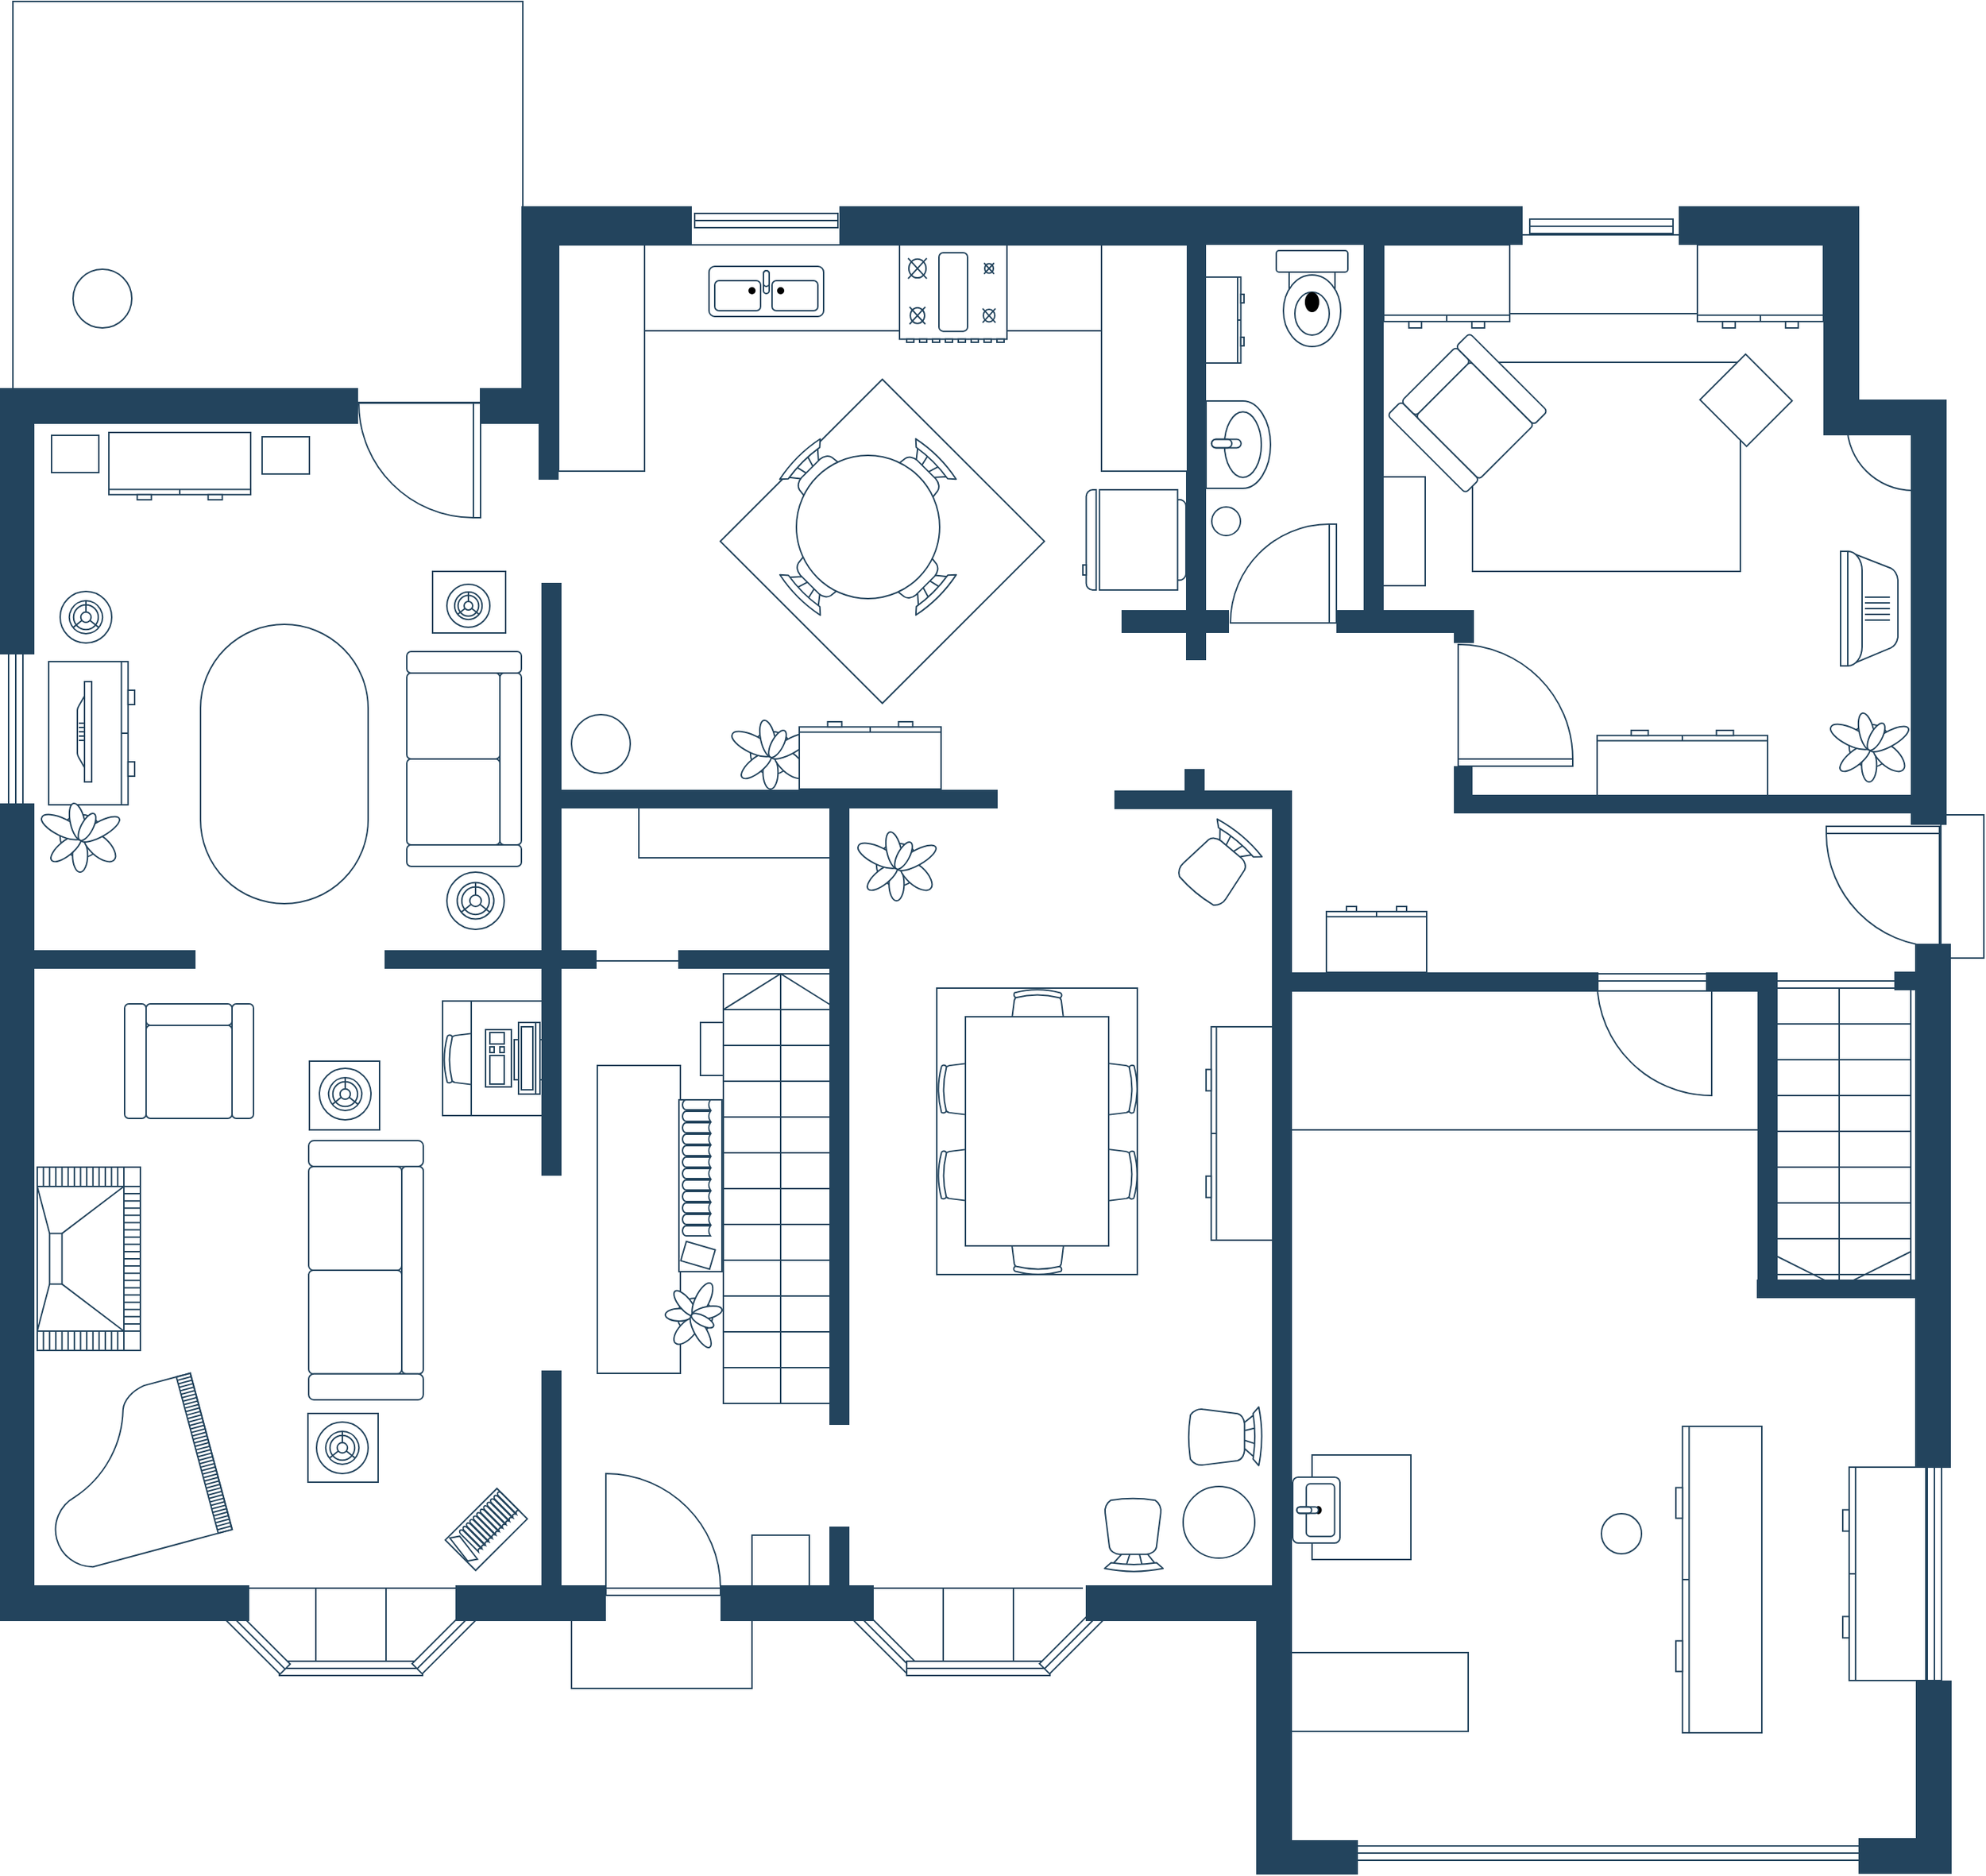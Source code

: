 <mxfile version="13.7.4" type="github"><diagram id="4b6c3ad1-72ac-0e3f-141b-1af39c93f1ec" name="Page-1"><mxGraphModel dx="796" dy="455" grid="1" gridSize="10" guides="1" tooltips="1" connect="1" arrows="1" fold="1" page="1" pageScale="1" pageWidth="4681" pageHeight="3300" background="#ffffff" math="0" shadow="0"><root><mxCell id="0"/><mxCell id="1" parent="0"/><mxCell id="2" value="" style="whiteSpace=wrap;html=1;strokeColor=#23445D;" parent="1" vertex="1"><mxGeometry x="625" y="598" width="139" height="35" as="geometry"/></mxCell><mxCell id="3" value="" style="whiteSpace=wrap;html=1;strokeColor=#23445D;" parent="1" vertex="1"><mxGeometry x="1144" y="367" width="30" height="76" as="geometry"/></mxCell><mxCell id="4" value="" style="verticalLabelPosition=bottom;html=1;verticalAlign=top;align=center;strokeWidth=1;shape=mxgraph.floorplan.window;fillColor=#ffffff;rotation=-90;strokeColor=#23445D;" parent="1" vertex="1"><mxGeometry x="136" y="538" width="108" height="10" as="geometry"/></mxCell><mxCell id="5" value="" style="whiteSpace=wrap;html=1;strokeColor=#23445D;" parent="1" vertex="1"><mxGeometry x="1224" y="198" width="150" height="55" as="geometry"/></mxCell><mxCell id="6" value="" style="whiteSpace=wrap;html=1;strokeColor=#23445D;" parent="1" vertex="1"><mxGeometry x="1207" y="287" width="187" height="146" as="geometry"/></mxCell><mxCell id="7" value="" style="whiteSpace=wrap;html=1;strokeColor=#23445D;" parent="1" vertex="1"><mxGeometry x="596" y="778" width="58" height="215" as="geometry"/></mxCell><mxCell id="8" value="" style="whiteSpace=wrap;html=1;strokeColor=#23445D;" parent="1" vertex="1"><mxGeometry x="564" y="205" width="450" height="60" as="geometry"/></mxCell><mxCell id="9" value="" style="whiteSpace=wrap;html=1;strokeColor=#23445D;" parent="1" vertex="1"><mxGeometry x="1534" y="603" width="30" height="100" as="geometry"/></mxCell><mxCell id="10" value="" style="whiteSpace=wrap;html=1;strokeColor=#23445D;" parent="1" vertex="1"><mxGeometry x="188" y="35" width="356" height="280" as="geometry"/></mxCell><mxCell id="11" value="" style="whiteSpace=wrap;html=1;strokeColor=#23445D;" parent="1" vertex="1"><mxGeometry x="578" y="1148" width="126" height="65" as="geometry"/></mxCell><mxCell id="12" value="" style="verticalLabelPosition=bottom;html=1;verticalAlign=top;align=center;strokeWidth=1;shape=mxgraph.floorplan.doorLeft;rotation=90;strokeColor=#23445D;" parent="1" vertex="1"><mxGeometry x="1472" y="329" width="46" height="49" as="geometry"/></mxCell><mxCell id="13" value="" style="whiteSpace=wrap;html=1;strokeColor=#23445D;" parent="1" vertex="1"><mxGeometry x="1074" y="1188" width="130" height="55" as="geometry"/></mxCell><mxCell id="14" value="" style="whiteSpace=wrap;html=1;strokeColor=#23445D;" parent="1" vertex="1"><mxGeometry x="1095" y="1050" width="69" height="73" as="geometry"/></mxCell><mxCell id="15" value="" style="whiteSpace=wrap;html=1;strokeColor=#23445D;" parent="1" vertex="1"><mxGeometry x="1078" y="726" width="336" height="97" as="geometry"/></mxCell><mxCell id="16" value="" style="whiteSpace=wrap;html=1;strokeColor=#23445D;" parent="1" vertex="1"><mxGeometry x="394" y="1021" width="49" height="48" as="geometry"/></mxCell><mxCell id="17" value="" style="whiteSpace=wrap;html=1;strokeColor=#23445D;" parent="1" vertex="1"><mxGeometry x="395" y="775" width="49" height="48" as="geometry"/></mxCell><mxCell id="18" value="" style="whiteSpace=wrap;html=1;strokeColor=#23445D;" parent="1" vertex="1"><mxGeometry x="481" y="433" width="51" height="43" as="geometry"/></mxCell><mxCell id="19" value="" style="verticalLabelPosition=bottom;html=1;verticalAlign=top;align=center;strokeWidth=1;shape=mxgraph.floorplan.plant;strokeColor=#23445D;" parent="1" vertex="1"><mxGeometry x="692" y="534" width="47" height="51" as="geometry"/></mxCell><mxCell id="20" value="" style="verticalLabelPosition=bottom;html=1;verticalAlign=top;align=center;strokeWidth=1;shape=mxgraph.floorplan.dresser;rotation=90;strokeColor=#23445D;" parent="1" vertex="1"><mxGeometry x="1420" y="1104" width="149" height="58" as="geometry"/></mxCell><mxCell id="21" value="" style="verticalLabelPosition=bottom;html=1;verticalAlign=top;align=center;strokeWidth=1;shape=mxgraph.floorplan.dresser;rotation=-180;strokeColor=#23445D;" parent="1" vertex="1"><mxGeometry x="1105" y="667" width="70" height="46" as="geometry"/></mxCell><mxCell id="22" value="" style="verticalLabelPosition=bottom;html=1;verticalAlign=top;align=center;strokeWidth=1;shape=mxgraph.floorplan.dresser;rotation=-90;strokeColor=#23445D;" parent="1" vertex="1"><mxGeometry x="193" y="516" width="100" height="60" as="geometry"/></mxCell><mxCell id="23" value="" style="verticalLabelPosition=bottom;html=1;verticalAlign=top;align=center;strokeWidth=1;shape=mxgraph.floorplan.window;fillColor=#ffffff;strokeColor=#23445D;" parent="1" vertex="1"><mxGeometry x="664" y="183" width="100" height="10" as="geometry"/></mxCell><mxCell id="24" value="" style="verticalLabelPosition=bottom;html=1;verticalAlign=top;align=center;strokeWidth=1;shape=mxgraph.floorplan.couch;rotation=90;strokeColor=#23445D;" parent="1" vertex="1"><mxGeometry x="428" y="524" width="150" height="80" as="geometry"/></mxCell><mxCell id="25" value="" style="verticalLabelPosition=bottom;html=1;verticalAlign=top;align=center;strokeWidth=1;shape=mxgraph.floorplan.flat_tv;rotation=-90;strokeColor=#23445D;" parent="1" vertex="1"><mxGeometry x="203" y="540" width="70" height="10" as="geometry"/></mxCell><mxCell id="26" value="" style="verticalLabelPosition=bottom;html=1;verticalAlign=top;align=center;strokeWidth=1;shape=mxgraph.floorplan.window;fillColor=#ffffff;strokeColor=#23445D;" parent="1" vertex="1"><mxGeometry x="250" y="311" width="104" height="10" as="geometry"/></mxCell><mxCell id="27" value="" style="verticalLabelPosition=bottom;html=1;verticalAlign=top;align=center;strokeWidth=1;shape=mxgraph.floorplan.window;fillColor=#ffffff;strokeColor=#23445D;" parent="1" vertex="1"><mxGeometry x="1247" y="187" width="100" height="10" as="geometry"/></mxCell><mxCell id="28" value="" style="verticalLabelPosition=bottom;html=1;verticalAlign=top;align=center;strokeWidth=1;shape=mxgraph.floorplan.toilet;strokeColor=#23445D;" parent="1" vertex="1"><mxGeometry x="1070" y="209" width="50" height="67" as="geometry"/></mxCell><mxCell id="29" value="" style="verticalLabelPosition=bottom;html=1;verticalAlign=top;align=center;strokeWidth=1;shape=mxgraph.floorplan.sink_double;strokeColor=#23445D;" parent="1" vertex="1"><mxGeometry x="674" y="220" width="80" height="35" as="geometry"/></mxCell><mxCell id="30" value="" style="verticalLabelPosition=bottom;html=1;verticalAlign=top;align=center;strokeWidth=1;shape=mxgraph.floorplan.sink_1;rotation=-90;strokeColor=#23445D;" parent="1" vertex="1"><mxGeometry x="1013" y="322" width="61" height="45" as="geometry"/></mxCell><mxCell id="31" value="" style="verticalLabelPosition=bottom;html=1;verticalAlign=top;align=center;strokeWidth=1;shape=mxgraph.floorplan.dresser;rotation=-90;strokeColor=#23445D;" parent="1" vertex="1"><mxGeometry x="1003" y="243" width="60" height="29" as="geometry"/></mxCell><mxCell id="32" value="" style="group;rotation=90;container=1;strokeColor=#23445D;" parent="1" vertex="1" connectable="0"><mxGeometry x="803" y="754" width="200" height="140" as="geometry"><mxRectangle x="962" y="727" width="14" height="8" as="alternateBounds"/></mxGeometry></mxCell><mxCell id="33" value="" style="verticalLabelPosition=bottom;html=1;verticalAlign=top;align=center;strokeWidth=1;shape=mxgraph.floorplan.office_chair;fillColor=#ffffff;strokeColor=#23445D;shadow=0;rotation=90;" parent="32" vertex="1"><mxGeometry x="129" y="19" width="40" height="43" as="geometry"/></mxCell><mxCell id="34" value="" style="verticalLabelPosition=bottom;html=1;verticalAlign=top;align=center;strokeWidth=1;shape=mxgraph.floorplan.office_chair;fillColor=#ffffff;strokeColor=#23445D;shadow=0;direction=west;rotation=90;" parent="32" vertex="1"><mxGeometry x="32" y="19" width="40" height="43" as="geometry"/></mxCell><mxCell id="35" value="" style="verticalLabelPosition=bottom;html=1;verticalAlign=top;align=center;strokeWidth=1;shape=mxgraph.floorplan.office_chair;fillColor=#ffffff;strokeColor=#23445D;shadow=0;direction=north;rotation=90;" parent="32" vertex="1"><mxGeometry x="79" y="-28" width="43" height="40" as="geometry"/></mxCell><mxCell id="36" value="" style="verticalLabelPosition=bottom;html=1;verticalAlign=top;align=center;strokeWidth=1;shape=mxgraph.floorplan.office_chair;fillColor=#ffffff;strokeColor=#23445D;shadow=0;direction=south;rotation=90;" parent="32" vertex="1"><mxGeometry x="79" y="129" width="43" height="40" as="geometry"/></mxCell><mxCell id="37" value="" style="verticalLabelPosition=bottom;html=1;verticalAlign=top;align=center;strokeWidth=1;shape=mxgraph.floorplan.office_chair;fillColor=#ffffff;strokeColor=#23445D;shadow=0;rotation=90;" parent="32" vertex="1"><mxGeometry x="129" y="79" width="40" height="43" as="geometry"/></mxCell><mxCell id="38" value="" style="verticalLabelPosition=bottom;html=1;verticalAlign=top;align=center;strokeWidth=1;shape=mxgraph.floorplan.office_chair;fillColor=#ffffff;strokeColor=#23445D;shadow=0;direction=west;rotation=90;" parent="32" vertex="1"><mxGeometry x="32" y="79" width="40" height="43" as="geometry"/></mxCell><mxCell id="39" value="" style="shape=rect;fillColor=#ffffff;strokeColor=#23445D;shadow=0;rotation=90;" parent="32" vertex="1"><mxGeometry x="20" y="20" width="160" height="100" as="geometry"/></mxCell><mxCell id="40" value="" style="verticalLabelPosition=bottom;html=1;verticalAlign=top;align=center;strokeWidth=1;shape=mxgraph.floorplan.couch;rotation=90;strokeColor=#23445D;" parent="1" vertex="1"><mxGeometry x="344" y="881" width="181" height="80" as="geometry"/></mxCell><mxCell id="41" value="" style="verticalLabelPosition=bottom;html=1;verticalAlign=top;align=center;strokeWidth=1;shape=mxgraph.floorplan.sofa;strokeColor=#23445D;" parent="1" vertex="1"><mxGeometry x="266" y="735" width="90" height="80" as="geometry"/></mxCell><mxCell id="42" value="" style="verticalLabelPosition=bottom;html=1;verticalAlign=top;align=center;strokeWidth=1;shape=mxgraph.floorplan.fireplace;rotation=90;strokeColor=#23445D;" parent="1" vertex="1"><mxGeometry x="177" y="877" width="128" height="72" as="geometry"/></mxCell><mxCell id="43" value="" style="verticalLabelPosition=bottom;html=1;verticalAlign=top;align=center;strokeWidth=1;shape=mxgraph.floorplan.piano;rotation=-105;strokeColor=#23445D;" parent="1" vertex="1"><mxGeometry x="212" y="1003" width="113" height="120" as="geometry"/></mxCell><mxCell id="44" value="" style="verticalLabelPosition=bottom;html=1;verticalAlign=top;align=center;strokeWidth=1;shape=mxgraph.floorplan.stairs;direction=south;rotation=-180;strokeColor=#23445D;" parent="1" vertex="1"><mxGeometry x="684" y="714" width="80" height="300" as="geometry"/></mxCell><mxCell id="45" value="" style="group;rotation=45;strokeColor=#23445D;" parent="1" vertex="1" connectable="0"><mxGeometry x="715" y="332" width="160" height="160" as="geometry"/></mxCell><mxCell id="46" value="" style="verticalLabelPosition=bottom;html=1;verticalAlign=top;align=center;strokeWidth=1;shape=mxgraph.floorplan.chair;fillColor=#ffffff;strokeColor=#23445D;shadow=0;rotation=45;" parent="45" vertex="1"><mxGeometry x="81" y="13" width="40" height="52" as="geometry"/></mxCell><mxCell id="47" value="" style="verticalLabelPosition=bottom;html=1;verticalAlign=top;align=center;strokeWidth=1;shape=mxgraph.floorplan.chair;fillColor=#ffffff;strokeColor=#23445D;shadow=0;direction=west;rotation=45;" parent="45" vertex="1"><mxGeometry x="19" y="75" width="40" height="52" as="geometry"/></mxCell><mxCell id="48" value="" style="verticalLabelPosition=bottom;html=1;verticalAlign=top;align=center;strokeWidth=1;shape=mxgraph.floorplan.chair;fillColor=#ffffff;strokeColor=#23445D;shadow=0;direction=north;rotation=45;" parent="45" vertex="1"><mxGeometry x="13" y="19" width="52" height="40" as="geometry"/></mxCell><mxCell id="49" value="" style="verticalLabelPosition=bottom;html=1;verticalAlign=top;align=center;strokeWidth=1;shape=mxgraph.floorplan.chair;fillColor=#ffffff;strokeColor=#23445D;shadow=0;direction=south;rotation=45;" parent="45" vertex="1"><mxGeometry x="75" y="81" width="52" height="40" as="geometry"/></mxCell><mxCell id="50" value="" style="shape=ellipse;fillColor=#ffffff;strokeColor=#23445D;shadow=0;rotation=45;" parent="45" vertex="1"><mxGeometry x="20" y="20" width="100" height="100" as="geometry"/></mxCell><mxCell id="51" value="" style="verticalLabelPosition=bottom;html=1;verticalAlign=top;align=center;strokeWidth=1;shape=mxgraph.floorplan.range_2;strokeColor=#23445D;" parent="1" vertex="1"><mxGeometry x="807" y="205" width="75" height="68" as="geometry"/></mxCell><mxCell id="52" value="" style="verticalLabelPosition=bottom;html=1;verticalAlign=top;align=center;strokeWidth=1;shape=mxgraph.floorplan.refrigerator;rotation=90;strokeColor=#23445D;" parent="1" vertex="1"><mxGeometry x="936" y="375" width="70" height="72" as="geometry"/></mxCell><mxCell id="53" value="" style="verticalLabelPosition=bottom;html=1;verticalAlign=top;align=center;strokeWidth=1;shape=mxgraph.floorplan.sofa;rotation=-45;strokeColor=#23445D;" parent="1" vertex="1"><mxGeometry x="1163" y="284" width="81" height="77" as="geometry"/></mxCell><mxCell id="54" value="" style="verticalLabelPosition=bottom;html=1;verticalAlign=top;align=center;strokeWidth=15;shape=mxgraph.floorplan.wallCorner;fillColor=#000000;rotation=90;strokeColor=#23445D;" parent="1" vertex="1"><mxGeometry x="1354" y="426" width="282" height="71" as="geometry"/></mxCell><mxCell id="55" value="" style="verticalLabelPosition=bottom;html=1;verticalAlign=top;align=center;strokeWidth=1;shape=mxgraph.floorplan.doorRight;rotation=180;strokeColor=#23445D;" parent="1" vertex="1"><mxGeometry x="602" y="1063" width="80" height="85" as="geometry"/></mxCell><mxCell id="56" value="" style="verticalLabelPosition=bottom;html=1;verticalAlign=top;align=center;strokeWidth=1;shape=mxgraph.floorplan.floor_lamp;strokeColor=#23445D;" parent="1" vertex="1"><mxGeometry x="491" y="442" width="30" height="30" as="geometry"/></mxCell><mxCell id="57" value="" style="verticalLabelPosition=bottom;html=1;verticalAlign=top;align=center;strokeWidth=1;shape=mxgraph.floorplan.floor_lamp;strokeColor=#23445D;" parent="1" vertex="1"><mxGeometry x="491" y="643" width="40" height="40" as="geometry"/></mxCell><mxCell id="58" value="" style="verticalLabelPosition=bottom;html=1;verticalAlign=top;align=center;strokeWidth=1;shape=mxgraph.floorplan.floor_lamp;strokeColor=#23445D;" parent="1" vertex="1"><mxGeometry x="221" y="447" width="36" height="36" as="geometry"/></mxCell><mxCell id="59" value="" style="verticalLabelPosition=bottom;html=1;verticalAlign=top;align=center;strokeWidth=1;shape=mxgraph.floorplan.chair;rotation=40;strokeColor=#23445D;" parent="1" vertex="1"><mxGeometry x="1009" y="611" width="41" height="52" as="geometry"/></mxCell><mxCell id="60" value="" style="verticalLabelPosition=bottom;html=1;verticalAlign=top;align=center;strokeWidth=1;shape=mxgraph.floorplan.chair;rotation=90;strokeColor=#23445D;" parent="1" vertex="1"><mxGeometry x="1014" y="1011" width="41" height="52" as="geometry"/></mxCell><mxCell id="61" value="" style="verticalLabelPosition=bottom;html=1;verticalAlign=top;align=center;strokeWidth=1;shape=mxgraph.floorplan.chair;rotation=180;strokeColor=#23445D;" parent="1" vertex="1"><mxGeometry x="950" y="1080" width="41" height="52" as="geometry"/></mxCell><mxCell id="62" value="" style="verticalLabelPosition=bottom;html=1;verticalAlign=top;align=center;strokeWidth=1;shape=mxgraph.floorplan.floor_lamp;strokeColor=#23445D;" parent="1" vertex="1"><mxGeometry x="402" y="780" width="36" height="36" as="geometry"/></mxCell><mxCell id="63" value="" style="verticalLabelPosition=bottom;html=1;verticalAlign=top;align=center;strokeWidth=1;shape=mxgraph.floorplan.floor_lamp;strokeColor=#23445D;" parent="1" vertex="1"><mxGeometry x="400" y="1027" width="36" height="36" as="geometry"/></mxCell><mxCell id="64" value="" style="group;rotation=-90;strokeColor=#23445D;" parent="1" vertex="1" connectable="0"><mxGeometry x="483" y="738" width="80" height="70" as="geometry"/></mxCell><mxCell id="65" value="" style="verticalLabelPosition=bottom;html=1;verticalAlign=top;align=center;strokeWidth=1;shape=mxgraph.floorplan.office_chair;fillColor=#ffffff;strokeColor=#23445D;shadow=0;rotation=-90;" parent="64" vertex="1"><mxGeometry x="7" y="14" width="40" height="43" as="geometry"/></mxCell><mxCell id="66" value="" style="shape=rect;fillColor=#ffffff;strokeColor=#23445D;shadow=0;rotation=-90;" parent="64" vertex="1"><mxGeometry x="10" y="10" width="80" height="50" as="geometry"/></mxCell><mxCell id="67" value="" style="verticalLabelPosition=bottom;html=1;verticalAlign=top;align=center;strokeWidth=1;shape=mxgraph.floorplan.workstation;fillColor=#ffffff;strokeColor=#23445D;shadow=0;flipV=1;rotation=-90;" parent="64" vertex="1"><mxGeometry x="30" y="15" width="50" height="40" as="geometry"/></mxCell><mxCell id="68" value="" style="verticalLabelPosition=bottom;html=1;verticalAlign=top;align=center;strokeWidth=1;shape=mxgraph.floorplan.bookcase;rotation=90;strokeColor=#23445D;" parent="1" vertex="1"><mxGeometry x="608" y="847" width="120" height="30" as="geometry"/></mxCell><mxCell id="69" value="" style="verticalLabelPosition=bottom;html=1;verticalAlign=top;align=center;strokeWidth=1;shape=mxgraph.floorplan.stairs;direction=south;strokeColor=#23445D;" parent="1" vertex="1"><mxGeometry x="1413" y="724" width="100" height="209" as="geometry"/></mxCell><mxCell id="70" value="" style="verticalLabelPosition=bottom;html=1;verticalAlign=top;align=center;strokeWidth=1;shape=mxgraph.floorplan.doorRight;strokeColor=#23445D;" parent="1" vertex="1"><mxGeometry x="1294" y="714" width="80" height="85" as="geometry"/></mxCell><mxCell id="71" value="" style="verticalLabelPosition=bottom;html=1;verticalAlign=top;align=center;strokeWidth=1;shape=mxgraph.floorplan.doorRight;rotation=180;strokeColor=#23445D;" parent="1" vertex="1"><mxGeometry x="1197" y="484" width="80" height="85" as="geometry"/></mxCell><mxCell id="72" value="" style="verticalLabelPosition=bottom;html=1;verticalAlign=top;align=center;strokeWidth=1;shape=mxgraph.floorplan.crt_tv;rotation=90;strokeColor=#23445D;" parent="1" vertex="1"><mxGeometry x="1444" y="439" width="80" height="40" as="geometry"/></mxCell><mxCell id="73" value="" style="verticalLabelPosition=bottom;html=1;verticalAlign=top;align=center;strokeWidth=1;shape=mxgraph.floorplan.bookcase;rotation=135;strokeColor=#23445D;" parent="1" vertex="1"><mxGeometry x="493" y="1087" width="51" height="30" as="geometry"/></mxCell><mxCell id="74" value="" style="verticalLabelPosition=bottom;html=1;verticalAlign=top;align=center;strokeWidth=1;shape=mxgraph.floorplan.dresser;strokeColor=#23445D;" parent="1" vertex="1"><mxGeometry x="255" y="336" width="99" height="47" as="geometry"/></mxCell><mxCell id="75" value="" style="verticalLabelPosition=bottom;html=1;verticalAlign=top;align=center;strokeWidth=1;shape=mxgraph.floorplan.dresser;rotation=-180;strokeColor=#23445D;" parent="1" vertex="1"><mxGeometry x="737" y="538" width="99" height="47" as="geometry"/></mxCell><mxCell id="76" value="" style="verticalLabelPosition=bottom;html=1;verticalAlign=top;align=center;strokeWidth=1;shape=mxgraph.floorplan.dresser;rotation=90;strokeColor=#23445D;" parent="1" vertex="1"><mxGeometry x="970" y="802" width="149" height="47" as="geometry"/></mxCell><mxCell id="77" value="" style="verticalLabelPosition=bottom;html=1;verticalAlign=top;align=center;strokeWidth=1;shape=mxgraph.floorplan.dresser;rotation=-180;strokeColor=#23445D;" parent="1" vertex="1"><mxGeometry x="1294" y="544" width="119" height="47" as="geometry"/></mxCell><mxCell id="78" value="" style="verticalLabelPosition=bottom;html=1;verticalAlign=top;align=center;strokeWidth=1;shape=mxgraph.floorplan.plant;strokeColor=#23445D;" parent="1" vertex="1"><mxGeometry x="210" y="592" width="47" height="51" as="geometry"/></mxCell><mxCell id="79" value="" style="verticalLabelPosition=bottom;html=1;verticalAlign=top;align=center;strokeWidth=1;shape=mxgraph.floorplan.plant;strokeColor=#23445D;" parent="1" vertex="1"><mxGeometry x="1459" y="529" width="47" height="51" as="geometry"/></mxCell><mxCell id="80" value="" style="verticalLabelPosition=bottom;html=1;verticalAlign=top;align=center;strokeWidth=1;shape=mxgraph.floorplan.plant;strokeColor=#23445D;" parent="1" vertex="1"><mxGeometry x="780" y="612" width="47" height="51" as="geometry"/></mxCell><mxCell id="81" value="" style="verticalLabelPosition=bottom;html=1;verticalAlign=top;align=center;strokeWidth=15;shape=mxgraph.floorplan.wallCorner;fillColor=#000000;rotation=180;strokeColor=#23445D;" parent="1" vertex="1"><mxGeometry x="1484" y="1215" width="50" height="120" as="geometry"/></mxCell><mxCell id="82" value="" style="verticalLabelPosition=bottom;html=1;verticalAlign=top;align=center;strokeWidth=1;shape=mxgraph.floorplan.window;fillColor=#ffffff;strokeColor=#23445D;" parent="1" vertex="1"><mxGeometry x="1123" y="1323" width="354" height="10" as="geometry"/></mxCell><mxCell id="83" value="" style="verticalLabelPosition=bottom;html=1;verticalAlign=top;align=center;strokeWidth=1;shape=mxgraph.floorplan.sink_2;rotation=-90;strokeColor=#23445D;" parent="1" vertex="1"><mxGeometry x="1075" y="1072" width="46" height="33" as="geometry"/></mxCell><mxCell id="84" value="" style="verticalLabelPosition=bottom;html=1;verticalAlign=top;align=center;strokeWidth=1;shape=mxgraph.floorplan.dresser;rotation=90;strokeColor=#23445D;" parent="1" vertex="1"><mxGeometry x="1272" y="1107" width="214" height="60" as="geometry"/></mxCell><mxCell id="85" value="" style="verticalLabelPosition=bottom;html=1;verticalAlign=top;align=center;strokeWidth=1;shape=mxgraph.floorplan.window;fillColor=#ffffff;rotation=90;strokeColor=#23445D;" parent="1" vertex="1"><mxGeometry x="1452" y="1125" width="155" height="10" as="geometry"/></mxCell><mxCell id="86" value="" style="verticalLabelPosition=bottom;html=1;verticalAlign=top;align=center;strokeWidth=1;shape=mxgraph.floorplan.doorRight;strokeColor=#23445D;" parent="1" vertex="1"><mxGeometry x="1454" y="611" width="79" height="81" as="geometry"/></mxCell><mxCell id="87" value="" style="verticalLabelPosition=bottom;html=1;verticalAlign=top;align=center;strokeWidth=3;shape=mxgraph.floorplan.wall;fillColor=#23445D;strokeColor=#23445D;" parent="1" vertex="1"><mxGeometry x="202" y="699" width="112" height="10" as="geometry"/></mxCell><mxCell id="88" value="" style="verticalLabelPosition=bottom;html=1;verticalAlign=top;align=center;strokeWidth=3;shape=mxgraph.floorplan.wall;fillColor=#23445D;strokeColor=#23445D;" parent="1" vertex="1"><mxGeometry x="449" y="699" width="145" height="10" as="geometry"/></mxCell><mxCell id="89" value="" style="verticalLabelPosition=bottom;html=1;verticalAlign=top;align=center;strokeWidth=3;shape=mxgraph.floorplan.wall;fillColor=#23445D;strokeColor=#23445D;" parent="1" vertex="1"><mxGeometry x="702" y="587" width="172" height="10" as="geometry"/></mxCell><mxCell id="90" value="" style="verticalLabelPosition=bottom;html=1;verticalAlign=top;align=center;strokeWidth=3;shape=mxgraph.floorplan.wall;fillColor=#23445D;strokeColor=#23445D;" parent="1" vertex="1"><mxGeometry x="564" y="587" width="150" height="10" as="geometry"/></mxCell><mxCell id="91" value="" style="verticalLabelPosition=bottom;html=1;verticalAlign=top;align=center;strokeWidth=6;shape=mxgraph.floorplan.wall;fillColor=#23445D;strokeColor=#23445D;" parent="1" vertex="1"><mxGeometry x="1115" y="463" width="90" height="10" as="geometry"/></mxCell><mxCell id="92" value="" style="verticalLabelPosition=bottom;html=1;verticalAlign=top;align=center;strokeWidth=3;shape=mxgraph.floorplan.wall;fillColor=#23445D;strokeColor=#23445D;" parent="1" vertex="1"><mxGeometry x="1503" y="714" width="31" height="10" as="geometry"/></mxCell><mxCell id="93" value="" style="verticalLabelPosition=bottom;html=1;verticalAlign=top;align=center;strokeWidth=15;shape=mxgraph.floorplan.wall;fillColor=#000000;rotation=90;strokeColor=#23445D;" parent="1" vertex="1"><mxGeometry x="1353" y="871" width="351" height="10" as="geometry"/></mxCell><mxCell id="94" value="" style="verticalLabelPosition=bottom;html=1;verticalAlign=top;align=center;strokeWidth=4;shape=mxgraph.floorplan.wall;fillColor=#23445D;direction=south;strokeColor=#23445D;" parent="1" vertex="1"><mxGeometry x="1004" y="203" width="20" height="290" as="geometry"/></mxCell><mxCell id="95" value="" style="verticalLabelPosition=bottom;html=1;verticalAlign=top;align=center;strokeWidth=4;shape=mxgraph.floorplan.wall;fillColor=#23445D;direction=south;strokeColor=#23445D;" parent="1" vertex="1"><mxGeometry x="1128" y="203" width="20" height="260" as="geometry"/></mxCell><mxCell id="96" value="" style="verticalLabelPosition=bottom;html=1;verticalAlign=top;align=center;strokeWidth=4;shape=mxgraph.floorplan.wall;fillColor=#23445D;direction=south;strokeColor=#23445D;" parent="1" vertex="1"><mxGeometry x="554" y="443" width="20" height="410" as="geometry"/></mxCell><mxCell id="97" value="" style="verticalLabelPosition=bottom;html=1;verticalAlign=top;align=center;strokeWidth=4;shape=mxgraph.floorplan.wall;fillColor=#23445D;direction=south;strokeColor=#23445D;" parent="1" vertex="1"><mxGeometry x="1403" y="723" width="20" height="210" as="geometry"/></mxCell><mxCell id="98" value="" style="verticalLabelPosition=bottom;html=1;verticalAlign=top;align=center;strokeWidth=3;shape=mxgraph.floorplan.wall;fillColor=#23445D;strokeColor=#23445D;" parent="1" vertex="1"><mxGeometry x="654" y="699" width="111" height="10" as="geometry"/></mxCell><mxCell id="99" value="" style="ellipse;whiteSpace=wrap;html=1;strokeColor=#23445D;" parent="1" vertex="1"><mxGeometry x="1005" y="1072" width="50" height="50" as="geometry"/></mxCell><mxCell id="100" value="" style="ellipse;whiteSpace=wrap;html=1;strokeColor=#23445D;" parent="1" vertex="1"><mxGeometry x="578" y="533" width="41" height="41" as="geometry"/></mxCell><mxCell id="101" value="" style="ellipse;whiteSpace=wrap;html=1;strokeColor=#23445D;" parent="1" vertex="1"><mxGeometry x="230" y="222" width="41" height="41" as="geometry"/></mxCell><mxCell id="102" value="" style="whiteSpace=wrap;html=1;strokeColor=#23445D;" parent="1" vertex="1"><mxGeometry x="215" y="338" width="33" height="26" as="geometry"/></mxCell><mxCell id="103" value="" style="whiteSpace=wrap;html=1;strokeColor=#23445D;" parent="1" vertex="1"><mxGeometry x="362" y="339" width="33" height="26" as="geometry"/></mxCell><mxCell id="104" value="" style="whiteSpace=wrap;html=1;strokeColor=#23445D;" parent="1" vertex="1"><mxGeometry x="668" y="748" width="16" height="37" as="geometry"/></mxCell><mxCell id="105" value="" style="ellipse;whiteSpace=wrap;html=1;strokeColor=#23445D;" parent="1" vertex="1"><mxGeometry x="1297" y="1091" width="28" height="28" as="geometry"/></mxCell><mxCell id="106" value="" style="verticalLabelPosition=bottom;html=1;verticalAlign=top;align=center;strokeWidth=3;shape=mxgraph.floorplan.wall;fillColor=#23445D;strokeColor=#23445D;" parent="1" vertex="1"><mxGeometry x="1407" y="929" width="111" height="10" as="geometry"/></mxCell><mxCell id="107" value="" style="verticalLabelPosition=bottom;html=1;verticalAlign=top;align=center;strokeWidth=4;shape=mxgraph.floorplan.wall;fillColor=#23445D;direction=south;strokeColor=#23445D;" parent="1" vertex="1"><mxGeometry x="1003" y="573" width="20" height="17" as="geometry"/></mxCell><mxCell id="108" value="" style="verticalLabelPosition=bottom;html=1;verticalAlign=top;align=center;strokeWidth=4;shape=mxgraph.floorplan.wall;fillColor=#23445D;direction=south;strokeColor=#23445D;" parent="1" vertex="1"><mxGeometry x="755" y="1102" width="20" height="45" as="geometry"/></mxCell><mxCell id="109" value="" style="verticalLabelPosition=bottom;html=1;verticalAlign=top;align=center;strokeWidth=4;shape=mxgraph.floorplan.wall;fillColor=#23445D;direction=south;strokeColor=#23445D;" parent="1" vertex="1"><mxGeometry x="755" y="593" width="20" height="434" as="geometry"/></mxCell><mxCell id="110" value="" style="verticalLabelPosition=bottom;html=1;verticalAlign=top;align=center;strokeWidth=4;shape=mxgraph.floorplan.wall;fillColor=#23445D;direction=south;strokeColor=#23445D;" parent="1" vertex="1"><mxGeometry x="554" y="993" width="20" height="159" as="geometry"/></mxCell><mxCell id="111" value="" style="verticalLabelPosition=bottom;html=1;verticalAlign=top;align=center;strokeWidth=1;shape=mxgraph.floorplan.dresser;strokeColor=#23445D;" parent="1" vertex="1"><mxGeometry x="1145" y="205" width="88" height="58" as="geometry"/></mxCell><mxCell id="112" value="" style="verticalLabelPosition=bottom;html=1;verticalAlign=top;align=center;strokeWidth=1;shape=mxgraph.floorplan.dresser;strokeColor=#23445D;" parent="1" vertex="1"><mxGeometry x="1364" y="205" width="88" height="58" as="geometry"/></mxCell><mxCell id="113" value="" style="verticalLabelPosition=bottom;html=1;verticalAlign=top;align=center;strokeWidth=1;shape=mxgraph.floorplan.plant;rotation=90;strokeColor=#23445D;" parent="1" vertex="1"><mxGeometry x="645" y="930" width="39" height="42" as="geometry"/></mxCell><mxCell id="114" value="" style="whiteSpace=wrap;html=1;strokeColor=#23445D;" parent="1" vertex="1"><mxGeometry x="948" y="205" width="60" height="158" as="geometry"/></mxCell><mxCell id="115" value="" style="whiteSpace=wrap;html=1;strokeColor=#23445D;" parent="1" vertex="1"><mxGeometry x="569" y="205" width="60" height="158" as="geometry"/></mxCell><mxCell id="116" value="" style="rounded=1;whiteSpace=wrap;html=1;rotation=90;arcSize=50;strokeColor=#23445D;" parent="1" vertex="1"><mxGeometry x="280" y="509" width="195" height="117" as="geometry"/></mxCell><mxCell id="117" value="" style="whiteSpace=wrap;html=1;rotation=45;strokeColor=#23445D;" parent="1" vertex="1"><mxGeometry x="1375" y="291" width="46" height="45" as="geometry"/></mxCell><mxCell id="118" value="" style="verticalLabelPosition=bottom;html=1;verticalAlign=top;align=center;strokeWidth=1;shape=mxgraph.floorplan.doorLeft;rotation=90;strokeColor=#23445D;" parent="1" vertex="1"><mxGeometry x="432" y="313" width="80" height="85" as="geometry"/></mxCell><mxCell id="119" value="" style="verticalLabelPosition=bottom;html=1;verticalAlign=top;align=center;strokeWidth=1;shape=mxgraph.floorplan.doorRight;rotation=90;strokeColor=#23445D;" parent="1" vertex="1"><mxGeometry x="1041" y="398" width="69" height="73" as="geometry"/></mxCell><mxCell id="120" value="" style="ellipse;whiteSpace=wrap;html=1;strokeColor=#23445D;" parent="1" vertex="1"><mxGeometry x="1025" y="388" width="20" height="20" as="geometry"/></mxCell><mxCell id="121" value="" style="endArrow=none;html=1;endFill=0;entryX=-0.033;entryY=-0.1;entryPerimeter=0;strokeColor=#23445D;" parent="1" edge="1"><mxGeometry width="50" height="50" relative="1" as="geometry"><mxPoint x="586" y="705" as="sourcePoint"/><mxPoint x="732" y="705" as="targetPoint"/></mxGeometry></mxCell><mxCell id="122" value="" style="endArrow=none;html=1;endFill=0;entryX=-0.033;entryY=-0.1;entryPerimeter=0;strokeColor=#23445D;" parent="1" edge="1"><mxGeometry width="50" height="50" relative="1" as="geometry"><mxPoint x="1390" y="719" as="sourcePoint"/><mxPoint x="1536" y="719" as="targetPoint"/></mxGeometry></mxCell><mxCell id="123" value="" style="rounded=0;whiteSpace=wrap;html=1;strokeColor=none;fillColor=#23445D;" parent="1" vertex="1"><mxGeometry x="1370" y="713" width="50" height="13" as="geometry"/></mxCell><mxCell id="124" value="" style="rounded=0;whiteSpace=wrap;html=1;strokeColor=none;fillColor=#23445D;" parent="1" vertex="1"><mxGeometry x="1075" y="713" width="220" height="13" as="geometry"/></mxCell><mxCell id="125" value="" style="whiteSpace=wrap;html=1;strokeColor=#23445D;" parent="1" vertex="1"><mxGeometry x="704" y="1106" width="40" height="37" as="geometry"/></mxCell><mxCell id="126" value="" style="rounded=0;whiteSpace=wrap;html=1;strokeColor=none;fillColor=#23445D;" parent="1" vertex="1"><mxGeometry x="1056" y="1141" width="25" height="202" as="geometry"/></mxCell><mxCell id="127" value="" style="rounded=0;whiteSpace=wrap;html=1;strokeColor=none;fillColor=#23445D;" parent="1" vertex="1"><mxGeometry x="1056" y="1319" width="71" height="24" as="geometry"/></mxCell><mxCell id="128" value="" style="rounded=0;whiteSpace=wrap;html=1;strokeColor=none;fillColor=#23445D;" parent="1" vertex="1"><mxGeometry x="957" y="586" width="124" height="13" as="geometry"/></mxCell><mxCell id="129" value="" style="rounded=0;whiteSpace=wrap;html=1;strokeColor=none;fillColor=#23445D;" parent="1" vertex="1"><mxGeometry x="1067" y="587" width="14" height="570" as="geometry"/></mxCell><mxCell id="130" value="" style="rounded=0;whiteSpace=wrap;html=1;strokeColor=none;fillColor=#23445D;" parent="1" vertex="1"><mxGeometry x="1194" y="589" width="332" height="13" as="geometry"/></mxCell><mxCell id="131" value="" style="rounded=0;whiteSpace=wrap;html=1;strokeColor=none;fillColor=#23445D;" parent="1" vertex="1"><mxGeometry x="1194" y="569" width="13" height="30" as="geometry"/></mxCell><mxCell id="132" value="" style="rounded=0;whiteSpace=wrap;html=1;strokeColor=none;fillColor=#23445D;flipH=1;flipV=1;direction=south;" parent="1" vertex="1"><mxGeometry x="1452" y="181" width="25" height="157" as="geometry"/></mxCell><mxCell id="133" value="" style="rounded=0;whiteSpace=wrap;html=1;strokeColor=none;fillColor=#23445D;direction=south;" parent="1" vertex="1"><mxGeometry x="544" y="178" width="118" height="27" as="geometry"/></mxCell><mxCell id="134" value="" style="rounded=0;whiteSpace=wrap;html=1;strokeColor=none;fillColor=#23445D;" parent="1" vertex="1"><mxGeometry x="555" y="326" width="14" height="43" as="geometry"/></mxCell><mxCell id="135" value="" style="rounded=0;whiteSpace=wrap;html=1;strokeColor=none;fillColor=#23445D;direction=south;" parent="1" vertex="1"><mxGeometry x="514" y="305" width="55" height="25" as="geometry"/></mxCell><mxCell id="136" value="" style="rounded=0;whiteSpace=wrap;html=1;strokeColor=none;fillColor=#23445D;" parent="1" vertex="1"><mxGeometry x="543" y="178" width="26" height="138" as="geometry"/></mxCell><mxCell id="137" value="" style="rounded=0;whiteSpace=wrap;html=1;strokeColor=none;fillColor=#23445D;direction=south;" parent="1" vertex="1"><mxGeometry x="765" y="178" width="477" height="27" as="geometry"/></mxCell><mxCell id="138" value="" style="rounded=0;whiteSpace=wrap;html=1;strokeColor=none;fillColor=#23445D;direction=south;" parent="1" vertex="1"><mxGeometry x="1351" y="178" width="126" height="27" as="geometry"/></mxCell><mxCell id="139" value="" style="rounded=0;whiteSpace=wrap;html=1;strokeColor=none;fillColor=#23445D;direction=south;" parent="1" vertex="1"><mxGeometry x="351" y="305" width="78" height="25" as="geometry"/></mxCell><mxCell id="140" value="" style="rounded=0;whiteSpace=wrap;html=1;strokeColor=none;fillColor=#23445D;direction=south;" parent="1" vertex="1"><mxGeometry x="179" y="305" width="250" height="25" as="geometry"/></mxCell><mxCell id="141" value="" style="rounded=0;whiteSpace=wrap;html=1;strokeColor=none;fillColor=#23445D;" parent="1" vertex="1"><mxGeometry x="179" y="324" width="24" height="167" as="geometry"/></mxCell><mxCell id="142" value="" style="rounded=0;whiteSpace=wrap;html=1;strokeColor=none;fillColor=#23445D;" parent="1" vertex="1"><mxGeometry x="179" y="595" width="24" height="571" as="geometry"/></mxCell><mxCell id="143" value="" style="verticalLabelPosition=bottom;html=1;verticalAlign=top;align=center;strokeWidth=1;shape=mxgraph.floorplan.window;fillColor=#ffffff;rotation=45;strokeColor=#23445D;" parent="1" vertex="1"><mxGeometry x="764" y="1173" width="61" height="10" as="geometry"/></mxCell><mxCell id="144" value="" style="endArrow=none;html=1;endFill=0;entryX=-0.033;entryY=-0.1;entryPerimeter=0;strokeColor=#23445D;" parent="1" edge="1"><mxGeometry width="50" height="50" relative="1" as="geometry"><mxPoint x="789" y="1143" as="sourcePoint"/><mxPoint x="935" y="1143" as="targetPoint"/></mxGeometry></mxCell><mxCell id="145" value="" style="endArrow=none;html=1;endFill=0;strokeColor=#23445D;" parent="1" edge="1"><mxGeometry width="50" height="50" relative="1" as="geometry"><mxPoint x="837.5" y="1143" as="sourcePoint"/><mxPoint x="837.5" y="1194" as="targetPoint"/></mxGeometry></mxCell><mxCell id="146" value="" style="endArrow=none;html=1;endFill=0;strokeColor=#23445D;" parent="1" edge="1"><mxGeometry width="50" height="50" relative="1" as="geometry"><mxPoint x="886.5" y="1143" as="sourcePoint"/><mxPoint x="886.5" y="1194" as="targetPoint"/></mxGeometry></mxCell><mxCell id="147" value="" style="verticalLabelPosition=bottom;html=1;verticalAlign=top;align=center;strokeWidth=1;shape=mxgraph.floorplan.window;fillColor=#ffffff;strokeColor=#23445D;" parent="1" vertex="1"><mxGeometry x="812" y="1194" width="100" height="10" as="geometry"/></mxCell><mxCell id="148" value="" style="verticalLabelPosition=bottom;html=1;verticalAlign=top;align=center;strokeWidth=1;shape=mxgraph.floorplan.window;fillColor=#ffffff;rotation=-45;strokeColor=#23445D;" parent="1" vertex="1"><mxGeometry x="899" y="1169" width="63" height="16" as="geometry"/></mxCell><mxCell id="149" value="" style="endArrow=none;html=1;endFill=0;entryX=-0.033;entryY=-0.1;entryPerimeter=0;strokeColor=#23445D;" parent="1" edge="1"><mxGeometry width="50" height="50" relative="1" as="geometry"><mxPoint x="351" y="1143" as="sourcePoint"/><mxPoint x="497" y="1143" as="targetPoint"/></mxGeometry></mxCell><mxCell id="150" value="" style="endArrow=none;html=1;endFill=0;strokeColor=#23445D;" parent="1" edge="1"><mxGeometry width="50" height="50" relative="1" as="geometry"><mxPoint x="399.5" y="1143" as="sourcePoint"/><mxPoint x="399.5" y="1194" as="targetPoint"/></mxGeometry></mxCell><mxCell id="151" value="" style="endArrow=none;html=1;endFill=0;strokeColor=#23445D;" parent="1" edge="1"><mxGeometry width="50" height="50" relative="1" as="geometry"><mxPoint x="448.5" y="1143" as="sourcePoint"/><mxPoint x="448.5" y="1194" as="targetPoint"/></mxGeometry></mxCell><mxCell id="152" value="" style="verticalLabelPosition=bottom;html=1;verticalAlign=top;align=center;strokeWidth=1;shape=mxgraph.floorplan.window;fillColor=#ffffff;strokeColor=#23445D;" parent="1" vertex="1"><mxGeometry x="374" y="1194" width="100" height="10" as="geometry"/></mxCell><mxCell id="153" value="" style="verticalLabelPosition=bottom;html=1;verticalAlign=top;align=center;strokeWidth=1;shape=mxgraph.floorplan.window;fillColor=#ffffff;rotation=45;strokeColor=#23445D;" parent="1" vertex="1"><mxGeometry x="326" y="1173" width="61" height="10" as="geometry"/></mxCell><mxCell id="154" value="" style="verticalLabelPosition=bottom;html=1;verticalAlign=top;align=center;strokeWidth=1;shape=mxgraph.floorplan.window;fillColor=#ffffff;rotation=-45;strokeColor=#23445D;" parent="1" vertex="1"><mxGeometry x="461" y="1169" width="63" height="16" as="geometry"/></mxCell><mxCell id="155" value="" style="rounded=0;whiteSpace=wrap;html=1;strokeColor=none;fillColor=#23445D;" parent="1" vertex="1"><mxGeometry x="179" y="1141" width="174" height="25" as="geometry"/></mxCell><mxCell id="156" value="" style="rounded=0;whiteSpace=wrap;html=1;strokeColor=none;fillColor=#23445D;" parent="1" vertex="1"><mxGeometry x="497" y="1141" width="105" height="25" as="geometry"/></mxCell><mxCell id="157" value="" style="rounded=0;whiteSpace=wrap;html=1;strokeColor=none;fillColor=#23445D;" parent="1" vertex="1"><mxGeometry x="682" y="1141" width="107" height="25" as="geometry"/></mxCell><mxCell id="158" value="" style="rounded=0;whiteSpace=wrap;html=1;strokeColor=none;fillColor=#23445D;" parent="1" vertex="1"><mxGeometry x="937" y="1141" width="144" height="25" as="geometry"/></mxCell><mxCell id="159" value="" style="rounded=0;whiteSpace=wrap;html=1;strokeColor=none;fillColor=#23445D;" parent="1" vertex="1"><mxGeometry x="1194" y="460" width="14" height="23" as="geometry"/></mxCell><mxCell id="160" value="" style="rounded=0;whiteSpace=wrap;html=1;strokeColor=none;fillColor=#23445D;direction=north;" parent="1" vertex="1"><mxGeometry x="962" y="460" width="75" height="16" as="geometry"/></mxCell></root></mxGraphModel></diagram></mxfile>